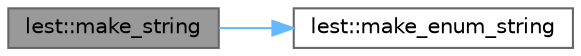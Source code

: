digraph "lest::make_string"
{
 // LATEX_PDF_SIZE
  bgcolor="transparent";
  edge [fontname=Helvetica,fontsize=10,labelfontname=Helvetica,labelfontsize=10];
  node [fontname=Helvetica,fontsize=10,shape=box,height=0.2,width=0.4];
  rankdir="LR";
  Node1 [id="Node000001",label="lest::make_string",height=0.2,width=0.4,color="gray40", fillcolor="grey60", style="filled", fontcolor="black",tooltip=" "];
  Node1 -> Node2 [id="edge1_Node000001_Node000002",color="steelblue1",style="solid",tooltip=" "];
  Node2 [id="Node000002",label="lest::make_enum_string",height=0.2,width=0.4,color="grey40", fillcolor="white", style="filled",URL="$namespacelest.html#ab9f4ba47437f4693769fbaf1b5ecac40",tooltip=" "];
}
